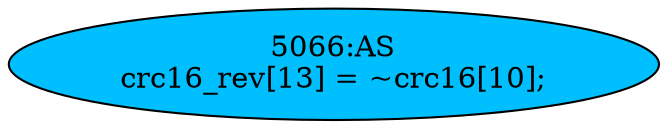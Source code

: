 strict digraph "" {
	node [label="\N"];
	"5066:AS"	 [ast="<pyverilog.vparser.ast.Assign object at 0x7f13b557da50>",
		def_var="['crc16_rev']",
		fillcolor=deepskyblue,
		label="5066:AS
crc16_rev[13] = ~crc16[10];",
		statements="[]",
		style=filled,
		typ=Assign,
		use_var="['crc16']"];
}
